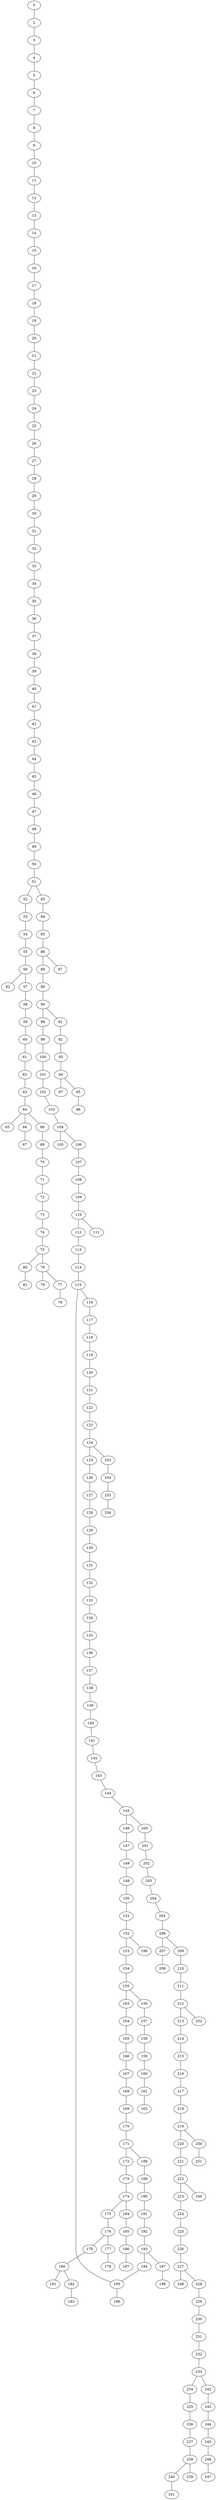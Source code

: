 graph path {
0 -- 2
2 -- 3
3 -- 4
4 -- 5
5 -- 6
6 -- 7
7 -- 8
8 -- 9
9 -- 10
10 -- 11
11 -- 12
12 -- 13
13 -- 14
14 -- 15
15 -- 16
16 -- 17
17 -- 18
18 -- 19
19 -- 20
20 -- 21
21 -- 22
22 -- 23
23 -- 24
24 -- 25
25 -- 26
26 -- 27
27 -- 28
28 -- 29
29 -- 30
30 -- 31
31 -- 32
32 -- 33
33 -- 34
34 -- 35
35 -- 36
36 -- 37
37 -- 38
38 -- 39
39 -- 40
40 -- 41
41 -- 42
42 -- 43
43 -- 44
44 -- 45
45 -- 46
46 -- 47
47 -- 48
48 -- 49
49 -- 50
50 -- 51
51 -- 52
51 -- 83
52 -- 53
53 -- 54
54 -- 55
55 -- 56
56 -- 57
56 -- 82
57 -- 58
58 -- 59
59 -- 60
60 -- 61
61 -- 62
62 -- 63
63 -- 64
64 -- 65
64 -- 66
64 -- 68
66 -- 67
68 -- 69
69 -- 70
70 -- 71
71 -- 72
72 -- 73
73 -- 74
74 -- 75
75 -- 76
75 -- 80
76 -- 77
76 -- 79
77 -- 78
80 -- 81
83 -- 84
84 -- 85
85 -- 86
86 -- 87
86 -- 88
88 -- 89
89 -- 90
90 -- 91
90 -- 98
91 -- 92
92 -- 93
93 -- 94
94 -- 95
94 -- 97
95 -- 96
98 -- 99
99 -- 100
100 -- 101
101 -- 102
102 -- 103
103 -- 104
104 -- 105
104 -- 106
106 -- 107
107 -- 108
108 -- 109
109 -- 110
110 -- 111
110 -- 112
112 -- 113
113 -- 114
114 -- 115
115 -- 116
115 -- 195
116 -- 117
117 -- 118
118 -- 119
119 -- 120
120 -- 121
121 -- 122
122 -- 123
123 -- 124
124 -- 125
124 -- 253
125 -- 126
126 -- 127
127 -- 128
128 -- 129
129 -- 130
130 -- 131
131 -- 132
132 -- 133
133 -- 134
134 -- 135
135 -- 136
136 -- 137
137 -- 138
138 -- 139
139 -- 140
140 -- 141
141 -- 142
142 -- 143
143 -- 144
144 -- 145
145 -- 146
145 -- 200
146 -- 147
147 -- 148
148 -- 149
149 -- 150
150 -- 151
151 -- 152
152 -- 153
152 -- 199
153 -- 154
154 -- 155
155 -- 156
155 -- 163
156 -- 157
157 -- 158
158 -- 159
159 -- 160
160 -- 161
161 -- 162
163 -- 164
164 -- 165
165 -- 166
166 -- 167
167 -- 168
168 -- 169
169 -- 170
170 -- 171
171 -- 172
171 -- 188
172 -- 173
173 -- 174
174 -- 175
174 -- 184
175 -- 176
176 -- 177
176 -- 179
177 -- 178
179 -- 180
180 -- 181
180 -- 182
182 -- 183
184 -- 185
185 -- 186
186 -- 187
188 -- 189
189 -- 190
190 -- 191
191 -- 192
192 -- 193
193 -- 194
193 -- 197
194 -- 195
195 -- 196
197 -- 198
200 -- 201
201 -- 202
202 -- 203
203 -- 204
204 -- 205
205 -- 206
206 -- 207
206 -- 209
207 -- 208
209 -- 210
210 -- 211
211 -- 212
212 -- 213
212 -- 252
213 -- 214
214 -- 215
215 -- 216
216 -- 217
217 -- 218
218 -- 219
219 -- 220
219 -- 250
220 -- 221
221 -- 222
222 -- 223
222 -- 249
223 -- 224
224 -- 225
225 -- 226
226 -- 227
227 -- 228
227 -- 248
228 -- 229
229 -- 230
230 -- 231
231 -- 232
232 -- 233
233 -- 234
233 -- 242
234 -- 235
235 -- 236
236 -- 237
237 -- 238
238 -- 239
238 -- 240
240 -- 241
242 -- 243
243 -- 244
244 -- 245
245 -- 246
246 -- 247
250 -- 251
253 -- 254
254 -- 255
255 -- 256
}
